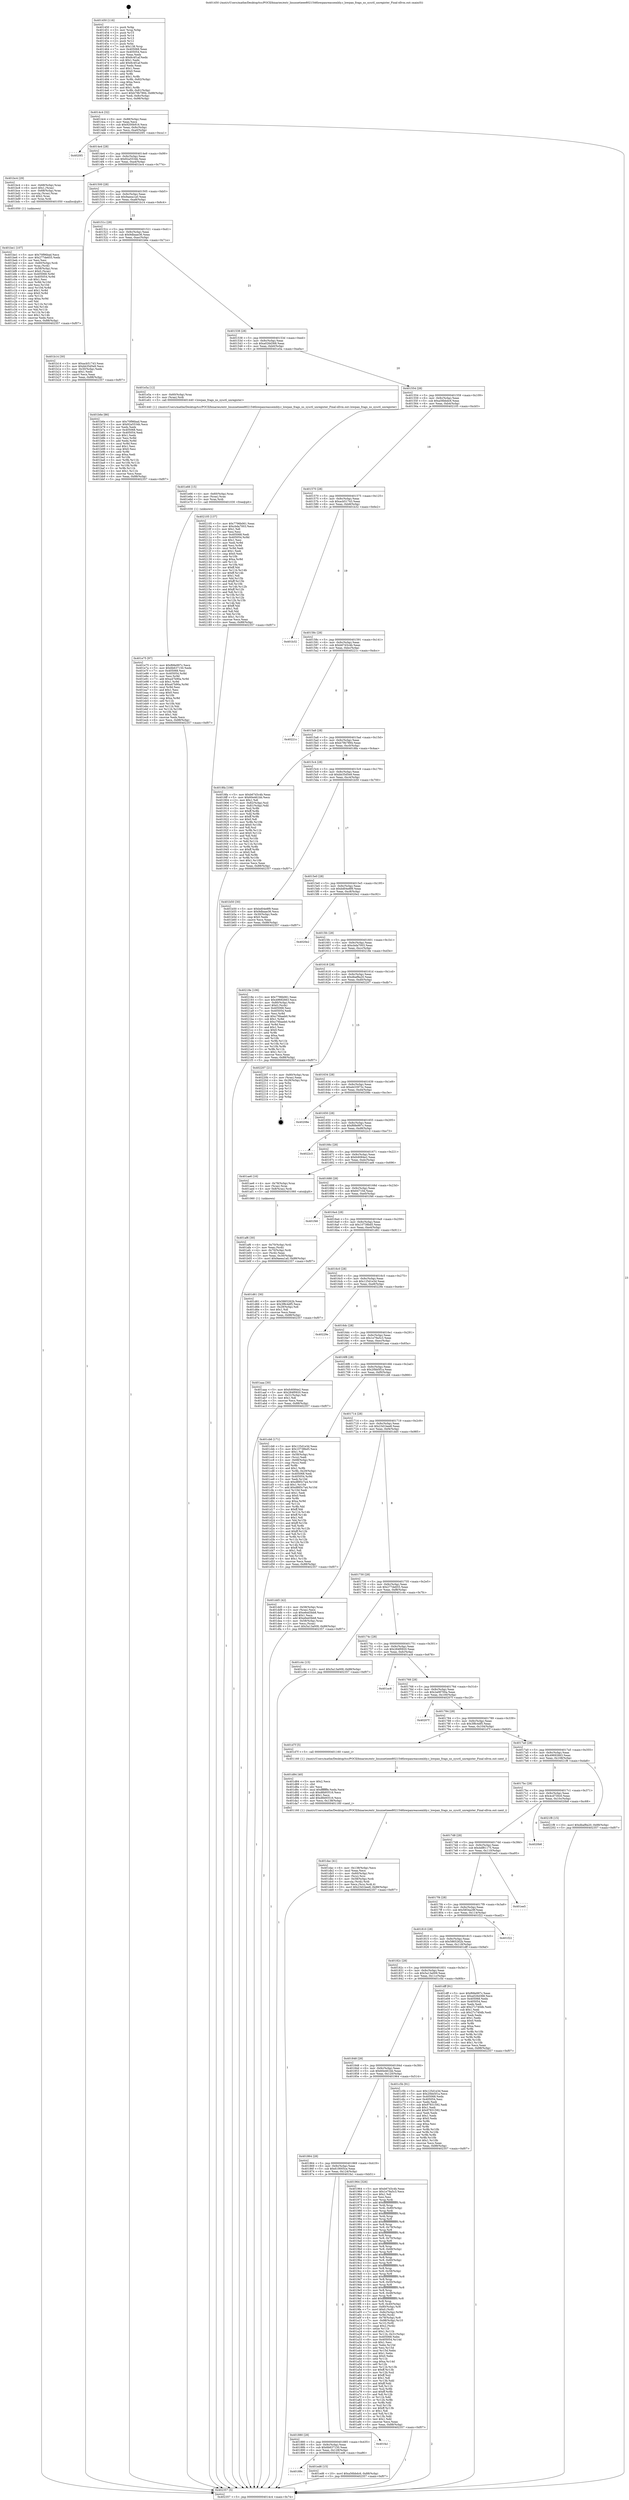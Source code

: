 digraph "0x401450" {
  label = "0x401450 (/mnt/c/Users/mathe/Desktop/tcc/POCII/binaries/extr_linuxnetieee8021546lowpanreassembly.c_lowpan_frags_ns_sysctl_unregister_Final-ollvm.out::main(0))"
  labelloc = "t"
  node[shape=record]

  Entry [label="",width=0.3,height=0.3,shape=circle,fillcolor=black,style=filled]
  "0x4014c4" [label="{
     0x4014c4 [32]\l
     | [instrs]\l
     &nbsp;&nbsp;0x4014c4 \<+6\>: mov -0x88(%rbp),%eax\l
     &nbsp;&nbsp;0x4014ca \<+2\>: mov %eax,%ecx\l
     &nbsp;&nbsp;0x4014cc \<+6\>: sub $0x9200b916,%ecx\l
     &nbsp;&nbsp;0x4014d2 \<+6\>: mov %eax,-0x9c(%rbp)\l
     &nbsp;&nbsp;0x4014d8 \<+6\>: mov %ecx,-0xa0(%rbp)\l
     &nbsp;&nbsp;0x4014de \<+6\>: je 00000000004020f1 \<main+0xca1\>\l
  }"]
  "0x4020f1" [label="{
     0x4020f1\l
  }", style=dashed]
  "0x4014e4" [label="{
     0x4014e4 [28]\l
     | [instrs]\l
     &nbsp;&nbsp;0x4014e4 \<+5\>: jmp 00000000004014e9 \<main+0x99\>\l
     &nbsp;&nbsp;0x4014e9 \<+6\>: mov -0x9c(%rbp),%eax\l
     &nbsp;&nbsp;0x4014ef \<+5\>: sub $0x92a5534b,%eax\l
     &nbsp;&nbsp;0x4014f4 \<+6\>: mov %eax,-0xa4(%rbp)\l
     &nbsp;&nbsp;0x4014fa \<+6\>: je 0000000000401bc4 \<main+0x774\>\l
  }"]
  Exit [label="",width=0.3,height=0.3,shape=circle,fillcolor=black,style=filled,peripheries=2]
  "0x401bc4" [label="{
     0x401bc4 [29]\l
     | [instrs]\l
     &nbsp;&nbsp;0x401bc4 \<+4\>: mov -0x68(%rbp),%rax\l
     &nbsp;&nbsp;0x401bc8 \<+6\>: movl $0x1,(%rax)\l
     &nbsp;&nbsp;0x401bce \<+4\>: mov -0x68(%rbp),%rax\l
     &nbsp;&nbsp;0x401bd2 \<+3\>: movslq (%rax),%rax\l
     &nbsp;&nbsp;0x401bd5 \<+4\>: shl $0x2,%rax\l
     &nbsp;&nbsp;0x401bd9 \<+3\>: mov %rax,%rdi\l
     &nbsp;&nbsp;0x401bdc \<+5\>: call 0000000000401050 \<malloc@plt\>\l
     | [calls]\l
     &nbsp;&nbsp;0x401050 \{1\} (unknown)\l
  }"]
  "0x401500" [label="{
     0x401500 [28]\l
     | [instrs]\l
     &nbsp;&nbsp;0x401500 \<+5\>: jmp 0000000000401505 \<main+0xb5\>\l
     &nbsp;&nbsp;0x401505 \<+6\>: mov -0x9c(%rbp),%eax\l
     &nbsp;&nbsp;0x40150b \<+5\>: sub $0x9aeea1a0,%eax\l
     &nbsp;&nbsp;0x401510 \<+6\>: mov %eax,-0xa8(%rbp)\l
     &nbsp;&nbsp;0x401516 \<+6\>: je 0000000000401b14 \<main+0x6c4\>\l
  }"]
  "0x40189c" [label="{
     0x40189c\l
  }", style=dashed]
  "0x401b14" [label="{
     0x401b14 [30]\l
     | [instrs]\l
     &nbsp;&nbsp;0x401b14 \<+5\>: mov $0xacb51743,%eax\l
     &nbsp;&nbsp;0x401b19 \<+5\>: mov $0xbb35d5e9,%ecx\l
     &nbsp;&nbsp;0x401b1e \<+3\>: mov -0x30(%rbp),%edx\l
     &nbsp;&nbsp;0x401b21 \<+3\>: cmp $0x1,%edx\l
     &nbsp;&nbsp;0x401b24 \<+3\>: cmovl %ecx,%eax\l
     &nbsp;&nbsp;0x401b27 \<+6\>: mov %eax,-0x88(%rbp)\l
     &nbsp;&nbsp;0x401b2d \<+5\>: jmp 0000000000402357 \<main+0xf07\>\l
  }"]
  "0x40151c" [label="{
     0x40151c [28]\l
     | [instrs]\l
     &nbsp;&nbsp;0x40151c \<+5\>: jmp 0000000000401521 \<main+0xd1\>\l
     &nbsp;&nbsp;0x401521 \<+6\>: mov -0x9c(%rbp),%eax\l
     &nbsp;&nbsp;0x401527 \<+5\>: sub $0x9dbaae36,%eax\l
     &nbsp;&nbsp;0x40152c \<+6\>: mov %eax,-0xac(%rbp)\l
     &nbsp;&nbsp;0x401532 \<+6\>: je 0000000000401b6e \<main+0x71e\>\l
  }"]
  "0x401ed6" [label="{
     0x401ed6 [15]\l
     | [instrs]\l
     &nbsp;&nbsp;0x401ed6 \<+10\>: movl $0xa56bbdc6,-0x88(%rbp)\l
     &nbsp;&nbsp;0x401ee0 \<+5\>: jmp 0000000000402357 \<main+0xf07\>\l
  }"]
  "0x401b6e" [label="{
     0x401b6e [86]\l
     | [instrs]\l
     &nbsp;&nbsp;0x401b6e \<+5\>: mov $0x70f96bad,%eax\l
     &nbsp;&nbsp;0x401b73 \<+5\>: mov $0x92a5534b,%ecx\l
     &nbsp;&nbsp;0x401b78 \<+2\>: xor %edx,%edx\l
     &nbsp;&nbsp;0x401b7a \<+7\>: mov 0x405068,%esi\l
     &nbsp;&nbsp;0x401b81 \<+7\>: mov 0x405054,%edi\l
     &nbsp;&nbsp;0x401b88 \<+3\>: sub $0x1,%edx\l
     &nbsp;&nbsp;0x401b8b \<+3\>: mov %esi,%r8d\l
     &nbsp;&nbsp;0x401b8e \<+3\>: add %edx,%r8d\l
     &nbsp;&nbsp;0x401b91 \<+4\>: imul %r8d,%esi\l
     &nbsp;&nbsp;0x401b95 \<+3\>: and $0x1,%esi\l
     &nbsp;&nbsp;0x401b98 \<+3\>: cmp $0x0,%esi\l
     &nbsp;&nbsp;0x401b9b \<+4\>: sete %r9b\l
     &nbsp;&nbsp;0x401b9f \<+3\>: cmp $0xa,%edi\l
     &nbsp;&nbsp;0x401ba2 \<+4\>: setl %r10b\l
     &nbsp;&nbsp;0x401ba6 \<+3\>: mov %r9b,%r11b\l
     &nbsp;&nbsp;0x401ba9 \<+3\>: and %r10b,%r11b\l
     &nbsp;&nbsp;0x401bac \<+3\>: xor %r10b,%r9b\l
     &nbsp;&nbsp;0x401baf \<+3\>: or %r9b,%r11b\l
     &nbsp;&nbsp;0x401bb2 \<+4\>: test $0x1,%r11b\l
     &nbsp;&nbsp;0x401bb6 \<+3\>: cmovne %ecx,%eax\l
     &nbsp;&nbsp;0x401bb9 \<+6\>: mov %eax,-0x88(%rbp)\l
     &nbsp;&nbsp;0x401bbf \<+5\>: jmp 0000000000402357 \<main+0xf07\>\l
  }"]
  "0x401538" [label="{
     0x401538 [28]\l
     | [instrs]\l
     &nbsp;&nbsp;0x401538 \<+5\>: jmp 000000000040153d \<main+0xed\>\l
     &nbsp;&nbsp;0x40153d \<+6\>: mov -0x9c(%rbp),%eax\l
     &nbsp;&nbsp;0x401543 \<+5\>: sub $0xa026d368,%eax\l
     &nbsp;&nbsp;0x401548 \<+6\>: mov %eax,-0xb0(%rbp)\l
     &nbsp;&nbsp;0x40154e \<+6\>: je 0000000000401e5a \<main+0xa0a\>\l
  }"]
  "0x401880" [label="{
     0x401880 [28]\l
     | [instrs]\l
     &nbsp;&nbsp;0x401880 \<+5\>: jmp 0000000000401885 \<main+0x435\>\l
     &nbsp;&nbsp;0x401885 \<+6\>: mov -0x9c(%rbp),%eax\l
     &nbsp;&nbsp;0x40188b \<+5\>: sub $0x6b637150,%eax\l
     &nbsp;&nbsp;0x401890 \<+6\>: mov %eax,-0x128(%rbp)\l
     &nbsp;&nbsp;0x401896 \<+6\>: je 0000000000401ed6 \<main+0xa86\>\l
  }"]
  "0x401e5a" [label="{
     0x401e5a [12]\l
     | [instrs]\l
     &nbsp;&nbsp;0x401e5a \<+4\>: mov -0x60(%rbp),%rax\l
     &nbsp;&nbsp;0x401e5e \<+3\>: mov (%rax),%rdi\l
     &nbsp;&nbsp;0x401e61 \<+5\>: call 0000000000401440 \<lowpan_frags_ns_sysctl_unregister\>\l
     | [calls]\l
     &nbsp;&nbsp;0x401440 \{1\} (/mnt/c/Users/mathe/Desktop/tcc/POCII/binaries/extr_linuxnetieee8021546lowpanreassembly.c_lowpan_frags_ns_sysctl_unregister_Final-ollvm.out::lowpan_frags_ns_sysctl_unregister)\l
  }"]
  "0x401554" [label="{
     0x401554 [28]\l
     | [instrs]\l
     &nbsp;&nbsp;0x401554 \<+5\>: jmp 0000000000401559 \<main+0x109\>\l
     &nbsp;&nbsp;0x401559 \<+6\>: mov -0x9c(%rbp),%eax\l
     &nbsp;&nbsp;0x40155f \<+5\>: sub $0xa56bbdc6,%eax\l
     &nbsp;&nbsp;0x401564 \<+6\>: mov %eax,-0xb4(%rbp)\l
     &nbsp;&nbsp;0x40156a \<+6\>: je 0000000000402105 \<main+0xcb5\>\l
  }"]
  "0x401fa1" [label="{
     0x401fa1\l
  }", style=dashed]
  "0x402105" [label="{
     0x402105 [137]\l
     | [instrs]\l
     &nbsp;&nbsp;0x402105 \<+5\>: mov $0x7796b061,%eax\l
     &nbsp;&nbsp;0x40210a \<+5\>: mov $0xcbda7003,%ecx\l
     &nbsp;&nbsp;0x40210f \<+2\>: mov $0x1,%dl\l
     &nbsp;&nbsp;0x402111 \<+2\>: xor %esi,%esi\l
     &nbsp;&nbsp;0x402113 \<+7\>: mov 0x405068,%edi\l
     &nbsp;&nbsp;0x40211a \<+8\>: mov 0x405054,%r8d\l
     &nbsp;&nbsp;0x402122 \<+3\>: sub $0x1,%esi\l
     &nbsp;&nbsp;0x402125 \<+3\>: mov %edi,%r9d\l
     &nbsp;&nbsp;0x402128 \<+3\>: add %esi,%r9d\l
     &nbsp;&nbsp;0x40212b \<+4\>: imul %r9d,%edi\l
     &nbsp;&nbsp;0x40212f \<+3\>: and $0x1,%edi\l
     &nbsp;&nbsp;0x402132 \<+3\>: cmp $0x0,%edi\l
     &nbsp;&nbsp;0x402135 \<+4\>: sete %r10b\l
     &nbsp;&nbsp;0x402139 \<+4\>: cmp $0xa,%r8d\l
     &nbsp;&nbsp;0x40213d \<+4\>: setl %r11b\l
     &nbsp;&nbsp;0x402141 \<+3\>: mov %r10b,%bl\l
     &nbsp;&nbsp;0x402144 \<+3\>: xor $0xff,%bl\l
     &nbsp;&nbsp;0x402147 \<+3\>: mov %r11b,%r14b\l
     &nbsp;&nbsp;0x40214a \<+4\>: xor $0xff,%r14b\l
     &nbsp;&nbsp;0x40214e \<+3\>: xor $0x1,%dl\l
     &nbsp;&nbsp;0x402151 \<+3\>: mov %bl,%r15b\l
     &nbsp;&nbsp;0x402154 \<+4\>: and $0xff,%r15b\l
     &nbsp;&nbsp;0x402158 \<+3\>: and %dl,%r10b\l
     &nbsp;&nbsp;0x40215b \<+3\>: mov %r14b,%r12b\l
     &nbsp;&nbsp;0x40215e \<+4\>: and $0xff,%r12b\l
     &nbsp;&nbsp;0x402162 \<+3\>: and %dl,%r11b\l
     &nbsp;&nbsp;0x402165 \<+3\>: or %r10b,%r15b\l
     &nbsp;&nbsp;0x402168 \<+3\>: or %r11b,%r12b\l
     &nbsp;&nbsp;0x40216b \<+3\>: xor %r12b,%r15b\l
     &nbsp;&nbsp;0x40216e \<+3\>: or %r14b,%bl\l
     &nbsp;&nbsp;0x402171 \<+3\>: xor $0xff,%bl\l
     &nbsp;&nbsp;0x402174 \<+3\>: or $0x1,%dl\l
     &nbsp;&nbsp;0x402177 \<+2\>: and %dl,%bl\l
     &nbsp;&nbsp;0x402179 \<+3\>: or %bl,%r15b\l
     &nbsp;&nbsp;0x40217c \<+4\>: test $0x1,%r15b\l
     &nbsp;&nbsp;0x402180 \<+3\>: cmovne %ecx,%eax\l
     &nbsp;&nbsp;0x402183 \<+6\>: mov %eax,-0x88(%rbp)\l
     &nbsp;&nbsp;0x402189 \<+5\>: jmp 0000000000402357 \<main+0xf07\>\l
  }"]
  "0x401570" [label="{
     0x401570 [28]\l
     | [instrs]\l
     &nbsp;&nbsp;0x401570 \<+5\>: jmp 0000000000401575 \<main+0x125\>\l
     &nbsp;&nbsp;0x401575 \<+6\>: mov -0x9c(%rbp),%eax\l
     &nbsp;&nbsp;0x40157b \<+5\>: sub $0xacb51743,%eax\l
     &nbsp;&nbsp;0x401580 \<+6\>: mov %eax,-0xb8(%rbp)\l
     &nbsp;&nbsp;0x401586 \<+6\>: je 0000000000401b32 \<main+0x6e2\>\l
  }"]
  "0x401e75" [label="{
     0x401e75 [97]\l
     | [instrs]\l
     &nbsp;&nbsp;0x401e75 \<+5\>: mov $0xf68e997c,%ecx\l
     &nbsp;&nbsp;0x401e7a \<+5\>: mov $0x6b637150,%edx\l
     &nbsp;&nbsp;0x401e7f \<+7\>: mov 0x405068,%esi\l
     &nbsp;&nbsp;0x401e86 \<+8\>: mov 0x405054,%r8d\l
     &nbsp;&nbsp;0x401e8e \<+3\>: mov %esi,%r9d\l
     &nbsp;&nbsp;0x401e91 \<+7\>: add $0xa47b90a,%r9d\l
     &nbsp;&nbsp;0x401e98 \<+4\>: sub $0x1,%r9d\l
     &nbsp;&nbsp;0x401e9c \<+7\>: sub $0xa47b90a,%r9d\l
     &nbsp;&nbsp;0x401ea3 \<+4\>: imul %r9d,%esi\l
     &nbsp;&nbsp;0x401ea7 \<+3\>: and $0x1,%esi\l
     &nbsp;&nbsp;0x401eaa \<+3\>: cmp $0x0,%esi\l
     &nbsp;&nbsp;0x401ead \<+4\>: sete %r10b\l
     &nbsp;&nbsp;0x401eb1 \<+4\>: cmp $0xa,%r8d\l
     &nbsp;&nbsp;0x401eb5 \<+4\>: setl %r11b\l
     &nbsp;&nbsp;0x401eb9 \<+3\>: mov %r10b,%bl\l
     &nbsp;&nbsp;0x401ebc \<+3\>: and %r11b,%bl\l
     &nbsp;&nbsp;0x401ebf \<+3\>: xor %r11b,%r10b\l
     &nbsp;&nbsp;0x401ec2 \<+3\>: or %r10b,%bl\l
     &nbsp;&nbsp;0x401ec5 \<+3\>: test $0x1,%bl\l
     &nbsp;&nbsp;0x401ec8 \<+3\>: cmovne %edx,%ecx\l
     &nbsp;&nbsp;0x401ecb \<+6\>: mov %ecx,-0x88(%rbp)\l
     &nbsp;&nbsp;0x401ed1 \<+5\>: jmp 0000000000402357 \<main+0xf07\>\l
  }"]
  "0x401b32" [label="{
     0x401b32\l
  }", style=dashed]
  "0x40158c" [label="{
     0x40158c [28]\l
     | [instrs]\l
     &nbsp;&nbsp;0x40158c \<+5\>: jmp 0000000000401591 \<main+0x141\>\l
     &nbsp;&nbsp;0x401591 \<+6\>: mov -0x9c(%rbp),%eax\l
     &nbsp;&nbsp;0x401597 \<+5\>: sub $0xb67d3c4b,%eax\l
     &nbsp;&nbsp;0x40159c \<+6\>: mov %eax,-0xbc(%rbp)\l
     &nbsp;&nbsp;0x4015a2 \<+6\>: je 000000000040221c \<main+0xdcc\>\l
  }"]
  "0x401e66" [label="{
     0x401e66 [15]\l
     | [instrs]\l
     &nbsp;&nbsp;0x401e66 \<+4\>: mov -0x60(%rbp),%rax\l
     &nbsp;&nbsp;0x401e6a \<+3\>: mov (%rax),%rax\l
     &nbsp;&nbsp;0x401e6d \<+3\>: mov %rax,%rdi\l
     &nbsp;&nbsp;0x401e70 \<+5\>: call 0000000000401030 \<free@plt\>\l
     | [calls]\l
     &nbsp;&nbsp;0x401030 \{1\} (unknown)\l
  }"]
  "0x40221c" [label="{
     0x40221c\l
  }", style=dashed]
  "0x4015a8" [label="{
     0x4015a8 [28]\l
     | [instrs]\l
     &nbsp;&nbsp;0x4015a8 \<+5\>: jmp 00000000004015ad \<main+0x15d\>\l
     &nbsp;&nbsp;0x4015ad \<+6\>: mov -0x9c(%rbp),%eax\l
     &nbsp;&nbsp;0x4015b3 \<+5\>: sub $0xb79b7894,%eax\l
     &nbsp;&nbsp;0x4015b8 \<+6\>: mov %eax,-0xc0(%rbp)\l
     &nbsp;&nbsp;0x4015be \<+6\>: je 00000000004018fa \<main+0x4aa\>\l
  }"]
  "0x401dac" [label="{
     0x401dac [41]\l
     | [instrs]\l
     &nbsp;&nbsp;0x401dac \<+6\>: mov -0x138(%rbp),%ecx\l
     &nbsp;&nbsp;0x401db2 \<+3\>: imul %eax,%ecx\l
     &nbsp;&nbsp;0x401db5 \<+4\>: mov -0x60(%rbp),%rsi\l
     &nbsp;&nbsp;0x401db9 \<+3\>: mov (%rsi),%rsi\l
     &nbsp;&nbsp;0x401dbc \<+4\>: mov -0x58(%rbp),%rdi\l
     &nbsp;&nbsp;0x401dc0 \<+3\>: movslq (%rdi),%rdi\l
     &nbsp;&nbsp;0x401dc3 \<+3\>: mov %ecx,(%rsi,%rdi,4)\l
     &nbsp;&nbsp;0x401dc6 \<+10\>: movl $0x23d1bee8,-0x88(%rbp)\l
     &nbsp;&nbsp;0x401dd0 \<+5\>: jmp 0000000000402357 \<main+0xf07\>\l
  }"]
  "0x4018fa" [label="{
     0x4018fa [106]\l
     | [instrs]\l
     &nbsp;&nbsp;0x4018fa \<+5\>: mov $0xb67d3c4b,%eax\l
     &nbsp;&nbsp;0x4018ff \<+5\>: mov $0x60e461bb,%ecx\l
     &nbsp;&nbsp;0x401904 \<+2\>: mov $0x1,%dl\l
     &nbsp;&nbsp;0x401906 \<+7\>: mov -0x82(%rbp),%sil\l
     &nbsp;&nbsp;0x40190d \<+7\>: mov -0x81(%rbp),%dil\l
     &nbsp;&nbsp;0x401914 \<+3\>: mov %sil,%r8b\l
     &nbsp;&nbsp;0x401917 \<+4\>: xor $0xff,%r8b\l
     &nbsp;&nbsp;0x40191b \<+3\>: mov %dil,%r9b\l
     &nbsp;&nbsp;0x40191e \<+4\>: xor $0xff,%r9b\l
     &nbsp;&nbsp;0x401922 \<+3\>: xor $0x0,%dl\l
     &nbsp;&nbsp;0x401925 \<+3\>: mov %r8b,%r10b\l
     &nbsp;&nbsp;0x401928 \<+4\>: and $0x0,%r10b\l
     &nbsp;&nbsp;0x40192c \<+3\>: and %dl,%sil\l
     &nbsp;&nbsp;0x40192f \<+3\>: mov %r9b,%r11b\l
     &nbsp;&nbsp;0x401932 \<+4\>: and $0x0,%r11b\l
     &nbsp;&nbsp;0x401936 \<+3\>: and %dl,%dil\l
     &nbsp;&nbsp;0x401939 \<+3\>: or %sil,%r10b\l
     &nbsp;&nbsp;0x40193c \<+3\>: or %dil,%r11b\l
     &nbsp;&nbsp;0x40193f \<+3\>: xor %r11b,%r10b\l
     &nbsp;&nbsp;0x401942 \<+3\>: or %r9b,%r8b\l
     &nbsp;&nbsp;0x401945 \<+4\>: xor $0xff,%r8b\l
     &nbsp;&nbsp;0x401949 \<+3\>: or $0x0,%dl\l
     &nbsp;&nbsp;0x40194c \<+3\>: and %dl,%r8b\l
     &nbsp;&nbsp;0x40194f \<+3\>: or %r8b,%r10b\l
     &nbsp;&nbsp;0x401952 \<+4\>: test $0x1,%r10b\l
     &nbsp;&nbsp;0x401956 \<+3\>: cmovne %ecx,%eax\l
     &nbsp;&nbsp;0x401959 \<+6\>: mov %eax,-0x88(%rbp)\l
     &nbsp;&nbsp;0x40195f \<+5\>: jmp 0000000000402357 \<main+0xf07\>\l
  }"]
  "0x4015c4" [label="{
     0x4015c4 [28]\l
     | [instrs]\l
     &nbsp;&nbsp;0x4015c4 \<+5\>: jmp 00000000004015c9 \<main+0x179\>\l
     &nbsp;&nbsp;0x4015c9 \<+6\>: mov -0x9c(%rbp),%eax\l
     &nbsp;&nbsp;0x4015cf \<+5\>: sub $0xbb35d5e9,%eax\l
     &nbsp;&nbsp;0x4015d4 \<+6\>: mov %eax,-0xc4(%rbp)\l
     &nbsp;&nbsp;0x4015da \<+6\>: je 0000000000401b50 \<main+0x700\>\l
  }"]
  "0x402357" [label="{
     0x402357 [5]\l
     | [instrs]\l
     &nbsp;&nbsp;0x402357 \<+5\>: jmp 00000000004014c4 \<main+0x74\>\l
  }"]
  "0x401450" [label="{
     0x401450 [116]\l
     | [instrs]\l
     &nbsp;&nbsp;0x401450 \<+1\>: push %rbp\l
     &nbsp;&nbsp;0x401451 \<+3\>: mov %rsp,%rbp\l
     &nbsp;&nbsp;0x401454 \<+2\>: push %r15\l
     &nbsp;&nbsp;0x401456 \<+2\>: push %r14\l
     &nbsp;&nbsp;0x401458 \<+2\>: push %r13\l
     &nbsp;&nbsp;0x40145a \<+2\>: push %r12\l
     &nbsp;&nbsp;0x40145c \<+1\>: push %rbx\l
     &nbsp;&nbsp;0x40145d \<+7\>: sub $0x138,%rsp\l
     &nbsp;&nbsp;0x401464 \<+7\>: mov 0x405068,%eax\l
     &nbsp;&nbsp;0x40146b \<+7\>: mov 0x405054,%ecx\l
     &nbsp;&nbsp;0x401472 \<+2\>: mov %eax,%edx\l
     &nbsp;&nbsp;0x401474 \<+6\>: sub $0x8c4f1af,%edx\l
     &nbsp;&nbsp;0x40147a \<+3\>: sub $0x1,%edx\l
     &nbsp;&nbsp;0x40147d \<+6\>: add $0x8c4f1af,%edx\l
     &nbsp;&nbsp;0x401483 \<+3\>: imul %edx,%eax\l
     &nbsp;&nbsp;0x401486 \<+3\>: and $0x1,%eax\l
     &nbsp;&nbsp;0x401489 \<+3\>: cmp $0x0,%eax\l
     &nbsp;&nbsp;0x40148c \<+4\>: sete %r8b\l
     &nbsp;&nbsp;0x401490 \<+4\>: and $0x1,%r8b\l
     &nbsp;&nbsp;0x401494 \<+7\>: mov %r8b,-0x82(%rbp)\l
     &nbsp;&nbsp;0x40149b \<+3\>: cmp $0xa,%ecx\l
     &nbsp;&nbsp;0x40149e \<+4\>: setl %r8b\l
     &nbsp;&nbsp;0x4014a2 \<+4\>: and $0x1,%r8b\l
     &nbsp;&nbsp;0x4014a6 \<+7\>: mov %r8b,-0x81(%rbp)\l
     &nbsp;&nbsp;0x4014ad \<+10\>: movl $0xb79b7894,-0x88(%rbp)\l
     &nbsp;&nbsp;0x4014b7 \<+6\>: mov %edi,-0x8c(%rbp)\l
     &nbsp;&nbsp;0x4014bd \<+7\>: mov %rsi,-0x98(%rbp)\l
  }"]
  "0x401d84" [label="{
     0x401d84 [40]\l
     | [instrs]\l
     &nbsp;&nbsp;0x401d84 \<+5\>: mov $0x2,%ecx\l
     &nbsp;&nbsp;0x401d89 \<+1\>: cltd\l
     &nbsp;&nbsp;0x401d8a \<+2\>: idiv %ecx\l
     &nbsp;&nbsp;0x401d8c \<+6\>: imul $0xfffffffe,%edx,%ecx\l
     &nbsp;&nbsp;0x401d92 \<+6\>: sub $0xd6b93516,%ecx\l
     &nbsp;&nbsp;0x401d98 \<+3\>: add $0x1,%ecx\l
     &nbsp;&nbsp;0x401d9b \<+6\>: add $0xd6b93516,%ecx\l
     &nbsp;&nbsp;0x401da1 \<+6\>: mov %ecx,-0x138(%rbp)\l
     &nbsp;&nbsp;0x401da7 \<+5\>: call 0000000000401160 \<next_i\>\l
     | [calls]\l
     &nbsp;&nbsp;0x401160 \{1\} (/mnt/c/Users/mathe/Desktop/tcc/POCII/binaries/extr_linuxnetieee8021546lowpanreassembly.c_lowpan_frags_ns_sysctl_unregister_Final-ollvm.out::next_i)\l
  }"]
  "0x401b50" [label="{
     0x401b50 [30]\l
     | [instrs]\l
     &nbsp;&nbsp;0x401b50 \<+5\>: mov $0xbd04e8f9,%eax\l
     &nbsp;&nbsp;0x401b55 \<+5\>: mov $0x9dbaae36,%ecx\l
     &nbsp;&nbsp;0x401b5a \<+3\>: mov -0x30(%rbp),%edx\l
     &nbsp;&nbsp;0x401b5d \<+3\>: cmp $0x0,%edx\l
     &nbsp;&nbsp;0x401b60 \<+3\>: cmove %ecx,%eax\l
     &nbsp;&nbsp;0x401b63 \<+6\>: mov %eax,-0x88(%rbp)\l
     &nbsp;&nbsp;0x401b69 \<+5\>: jmp 0000000000402357 \<main+0xf07\>\l
  }"]
  "0x4015e0" [label="{
     0x4015e0 [28]\l
     | [instrs]\l
     &nbsp;&nbsp;0x4015e0 \<+5\>: jmp 00000000004015e5 \<main+0x195\>\l
     &nbsp;&nbsp;0x4015e5 \<+6\>: mov -0x9c(%rbp),%eax\l
     &nbsp;&nbsp;0x4015eb \<+5\>: sub $0xbd04e8f9,%eax\l
     &nbsp;&nbsp;0x4015f0 \<+6\>: mov %eax,-0xc8(%rbp)\l
     &nbsp;&nbsp;0x4015f6 \<+6\>: je 00000000004020e2 \<main+0xc92\>\l
  }"]
  "0x401be1" [label="{
     0x401be1 [107]\l
     | [instrs]\l
     &nbsp;&nbsp;0x401be1 \<+5\>: mov $0x70f96bad,%ecx\l
     &nbsp;&nbsp;0x401be6 \<+5\>: mov $0x277de655,%edx\l
     &nbsp;&nbsp;0x401beb \<+2\>: xor %esi,%esi\l
     &nbsp;&nbsp;0x401bed \<+4\>: mov -0x60(%rbp),%rdi\l
     &nbsp;&nbsp;0x401bf1 \<+3\>: mov %rax,(%rdi)\l
     &nbsp;&nbsp;0x401bf4 \<+4\>: mov -0x58(%rbp),%rax\l
     &nbsp;&nbsp;0x401bf8 \<+6\>: movl $0x0,(%rax)\l
     &nbsp;&nbsp;0x401bfe \<+8\>: mov 0x405068,%r8d\l
     &nbsp;&nbsp;0x401c06 \<+8\>: mov 0x405054,%r9d\l
     &nbsp;&nbsp;0x401c0e \<+3\>: sub $0x1,%esi\l
     &nbsp;&nbsp;0x401c11 \<+3\>: mov %r8d,%r10d\l
     &nbsp;&nbsp;0x401c14 \<+3\>: add %esi,%r10d\l
     &nbsp;&nbsp;0x401c17 \<+4\>: imul %r10d,%r8d\l
     &nbsp;&nbsp;0x401c1b \<+4\>: and $0x1,%r8d\l
     &nbsp;&nbsp;0x401c1f \<+4\>: cmp $0x0,%r8d\l
     &nbsp;&nbsp;0x401c23 \<+4\>: sete %r11b\l
     &nbsp;&nbsp;0x401c27 \<+4\>: cmp $0xa,%r9d\l
     &nbsp;&nbsp;0x401c2b \<+3\>: setl %bl\l
     &nbsp;&nbsp;0x401c2e \<+3\>: mov %r11b,%r14b\l
     &nbsp;&nbsp;0x401c31 \<+3\>: and %bl,%r14b\l
     &nbsp;&nbsp;0x401c34 \<+3\>: xor %bl,%r11b\l
     &nbsp;&nbsp;0x401c37 \<+3\>: or %r11b,%r14b\l
     &nbsp;&nbsp;0x401c3a \<+4\>: test $0x1,%r14b\l
     &nbsp;&nbsp;0x401c3e \<+3\>: cmovne %edx,%ecx\l
     &nbsp;&nbsp;0x401c41 \<+6\>: mov %ecx,-0x88(%rbp)\l
     &nbsp;&nbsp;0x401c47 \<+5\>: jmp 0000000000402357 \<main+0xf07\>\l
  }"]
  "0x4020e2" [label="{
     0x4020e2\l
  }", style=dashed]
  "0x4015fc" [label="{
     0x4015fc [28]\l
     | [instrs]\l
     &nbsp;&nbsp;0x4015fc \<+5\>: jmp 0000000000401601 \<main+0x1b1\>\l
     &nbsp;&nbsp;0x401601 \<+6\>: mov -0x9c(%rbp),%eax\l
     &nbsp;&nbsp;0x401607 \<+5\>: sub $0xcbda7003,%eax\l
     &nbsp;&nbsp;0x40160c \<+6\>: mov %eax,-0xcc(%rbp)\l
     &nbsp;&nbsp;0x401612 \<+6\>: je 000000000040218e \<main+0xd3e\>\l
  }"]
  "0x401af6" [label="{
     0x401af6 [30]\l
     | [instrs]\l
     &nbsp;&nbsp;0x401af6 \<+4\>: mov -0x70(%rbp),%rdi\l
     &nbsp;&nbsp;0x401afa \<+2\>: mov %eax,(%rdi)\l
     &nbsp;&nbsp;0x401afc \<+4\>: mov -0x70(%rbp),%rdi\l
     &nbsp;&nbsp;0x401b00 \<+2\>: mov (%rdi),%eax\l
     &nbsp;&nbsp;0x401b02 \<+3\>: mov %eax,-0x30(%rbp)\l
     &nbsp;&nbsp;0x401b05 \<+10\>: movl $0x9aeea1a0,-0x88(%rbp)\l
     &nbsp;&nbsp;0x401b0f \<+5\>: jmp 0000000000402357 \<main+0xf07\>\l
  }"]
  "0x40218e" [label="{
     0x40218e [106]\l
     | [instrs]\l
     &nbsp;&nbsp;0x40218e \<+5\>: mov $0x7796b061,%eax\l
     &nbsp;&nbsp;0x402193 \<+5\>: mov $0x49692663,%ecx\l
     &nbsp;&nbsp;0x402198 \<+4\>: mov -0x80(%rbp),%rdx\l
     &nbsp;&nbsp;0x40219c \<+6\>: movl $0x0,(%rdx)\l
     &nbsp;&nbsp;0x4021a2 \<+7\>: mov 0x405068,%esi\l
     &nbsp;&nbsp;0x4021a9 \<+7\>: mov 0x405054,%edi\l
     &nbsp;&nbsp;0x4021b0 \<+3\>: mov %esi,%r8d\l
     &nbsp;&nbsp;0x4021b3 \<+7\>: add $0xc76baeb0,%r8d\l
     &nbsp;&nbsp;0x4021ba \<+4\>: sub $0x1,%r8d\l
     &nbsp;&nbsp;0x4021be \<+7\>: sub $0xc76baeb0,%r8d\l
     &nbsp;&nbsp;0x4021c5 \<+4\>: imul %r8d,%esi\l
     &nbsp;&nbsp;0x4021c9 \<+3\>: and $0x1,%esi\l
     &nbsp;&nbsp;0x4021cc \<+3\>: cmp $0x0,%esi\l
     &nbsp;&nbsp;0x4021cf \<+4\>: sete %r9b\l
     &nbsp;&nbsp;0x4021d3 \<+3\>: cmp $0xa,%edi\l
     &nbsp;&nbsp;0x4021d6 \<+4\>: setl %r10b\l
     &nbsp;&nbsp;0x4021da \<+3\>: mov %r9b,%r11b\l
     &nbsp;&nbsp;0x4021dd \<+3\>: and %r10b,%r11b\l
     &nbsp;&nbsp;0x4021e0 \<+3\>: xor %r10b,%r9b\l
     &nbsp;&nbsp;0x4021e3 \<+3\>: or %r9b,%r11b\l
     &nbsp;&nbsp;0x4021e6 \<+4\>: test $0x1,%r11b\l
     &nbsp;&nbsp;0x4021ea \<+3\>: cmovne %ecx,%eax\l
     &nbsp;&nbsp;0x4021ed \<+6\>: mov %eax,-0x88(%rbp)\l
     &nbsp;&nbsp;0x4021f3 \<+5\>: jmp 0000000000402357 \<main+0xf07\>\l
  }"]
  "0x401618" [label="{
     0x401618 [28]\l
     | [instrs]\l
     &nbsp;&nbsp;0x401618 \<+5\>: jmp 000000000040161d \<main+0x1cd\>\l
     &nbsp;&nbsp;0x40161d \<+6\>: mov -0x9c(%rbp),%eax\l
     &nbsp;&nbsp;0x401623 \<+5\>: sub $0xdbaf8a20,%eax\l
     &nbsp;&nbsp;0x401628 \<+6\>: mov %eax,-0xd0(%rbp)\l
     &nbsp;&nbsp;0x40162e \<+6\>: je 0000000000402207 \<main+0xdb7\>\l
  }"]
  "0x401864" [label="{
     0x401864 [28]\l
     | [instrs]\l
     &nbsp;&nbsp;0x401864 \<+5\>: jmp 0000000000401869 \<main+0x419\>\l
     &nbsp;&nbsp;0x401869 \<+6\>: mov -0x9c(%rbp),%eax\l
     &nbsp;&nbsp;0x40186f \<+5\>: sub $0x619005ce,%eax\l
     &nbsp;&nbsp;0x401874 \<+6\>: mov %eax,-0x124(%rbp)\l
     &nbsp;&nbsp;0x40187a \<+6\>: je 0000000000401fa1 \<main+0xb51\>\l
  }"]
  "0x402207" [label="{
     0x402207 [21]\l
     | [instrs]\l
     &nbsp;&nbsp;0x402207 \<+4\>: mov -0x80(%rbp),%rax\l
     &nbsp;&nbsp;0x40220b \<+2\>: mov (%rax),%eax\l
     &nbsp;&nbsp;0x40220d \<+4\>: lea -0x28(%rbp),%rsp\l
     &nbsp;&nbsp;0x402211 \<+1\>: pop %rbx\l
     &nbsp;&nbsp;0x402212 \<+2\>: pop %r12\l
     &nbsp;&nbsp;0x402214 \<+2\>: pop %r13\l
     &nbsp;&nbsp;0x402216 \<+2\>: pop %r14\l
     &nbsp;&nbsp;0x402218 \<+2\>: pop %r15\l
     &nbsp;&nbsp;0x40221a \<+1\>: pop %rbp\l
     &nbsp;&nbsp;0x40221b \<+1\>: ret\l
  }"]
  "0x401634" [label="{
     0x401634 [28]\l
     | [instrs]\l
     &nbsp;&nbsp;0x401634 \<+5\>: jmp 0000000000401639 \<main+0x1e9\>\l
     &nbsp;&nbsp;0x401639 \<+6\>: mov -0x9c(%rbp),%eax\l
     &nbsp;&nbsp;0x40163f \<+5\>: sub $0xeb33973c,%eax\l
     &nbsp;&nbsp;0x401644 \<+6\>: mov %eax,-0xd4(%rbp)\l
     &nbsp;&nbsp;0x40164a \<+6\>: je 000000000040208e \<main+0xc3e\>\l
  }"]
  "0x401964" [label="{
     0x401964 [326]\l
     | [instrs]\l
     &nbsp;&nbsp;0x401964 \<+5\>: mov $0xb67d3c4b,%eax\l
     &nbsp;&nbsp;0x401969 \<+5\>: mov $0x1e79a5c3,%ecx\l
     &nbsp;&nbsp;0x40196e \<+2\>: mov $0x1,%dl\l
     &nbsp;&nbsp;0x401970 \<+2\>: xor %esi,%esi\l
     &nbsp;&nbsp;0x401972 \<+3\>: mov %rsp,%rdi\l
     &nbsp;&nbsp;0x401975 \<+4\>: add $0xfffffffffffffff0,%rdi\l
     &nbsp;&nbsp;0x401979 \<+3\>: mov %rdi,%rsp\l
     &nbsp;&nbsp;0x40197c \<+4\>: mov %rdi,-0x80(%rbp)\l
     &nbsp;&nbsp;0x401980 \<+3\>: mov %rsp,%rdi\l
     &nbsp;&nbsp;0x401983 \<+4\>: add $0xfffffffffffffff0,%rdi\l
     &nbsp;&nbsp;0x401987 \<+3\>: mov %rdi,%rsp\l
     &nbsp;&nbsp;0x40198a \<+3\>: mov %rsp,%r8\l
     &nbsp;&nbsp;0x40198d \<+4\>: add $0xfffffffffffffff0,%r8\l
     &nbsp;&nbsp;0x401991 \<+3\>: mov %r8,%rsp\l
     &nbsp;&nbsp;0x401994 \<+4\>: mov %r8,-0x78(%rbp)\l
     &nbsp;&nbsp;0x401998 \<+3\>: mov %rsp,%r8\l
     &nbsp;&nbsp;0x40199b \<+4\>: add $0xfffffffffffffff0,%r8\l
     &nbsp;&nbsp;0x40199f \<+3\>: mov %r8,%rsp\l
     &nbsp;&nbsp;0x4019a2 \<+4\>: mov %r8,-0x70(%rbp)\l
     &nbsp;&nbsp;0x4019a6 \<+3\>: mov %rsp,%r8\l
     &nbsp;&nbsp;0x4019a9 \<+4\>: add $0xfffffffffffffff0,%r8\l
     &nbsp;&nbsp;0x4019ad \<+3\>: mov %r8,%rsp\l
     &nbsp;&nbsp;0x4019b0 \<+4\>: mov %r8,-0x68(%rbp)\l
     &nbsp;&nbsp;0x4019b4 \<+3\>: mov %rsp,%r8\l
     &nbsp;&nbsp;0x4019b7 \<+4\>: add $0xfffffffffffffff0,%r8\l
     &nbsp;&nbsp;0x4019bb \<+3\>: mov %r8,%rsp\l
     &nbsp;&nbsp;0x4019be \<+4\>: mov %r8,-0x60(%rbp)\l
     &nbsp;&nbsp;0x4019c2 \<+3\>: mov %rsp,%r8\l
     &nbsp;&nbsp;0x4019c5 \<+4\>: add $0xfffffffffffffff0,%r8\l
     &nbsp;&nbsp;0x4019c9 \<+3\>: mov %r8,%rsp\l
     &nbsp;&nbsp;0x4019cc \<+4\>: mov %r8,-0x58(%rbp)\l
     &nbsp;&nbsp;0x4019d0 \<+3\>: mov %rsp,%r8\l
     &nbsp;&nbsp;0x4019d3 \<+4\>: add $0xfffffffffffffff0,%r8\l
     &nbsp;&nbsp;0x4019d7 \<+3\>: mov %r8,%rsp\l
     &nbsp;&nbsp;0x4019da \<+4\>: mov %r8,-0x50(%rbp)\l
     &nbsp;&nbsp;0x4019de \<+3\>: mov %rsp,%r8\l
     &nbsp;&nbsp;0x4019e1 \<+4\>: add $0xfffffffffffffff0,%r8\l
     &nbsp;&nbsp;0x4019e5 \<+3\>: mov %r8,%rsp\l
     &nbsp;&nbsp;0x4019e8 \<+4\>: mov %r8,-0x48(%rbp)\l
     &nbsp;&nbsp;0x4019ec \<+3\>: mov %rsp,%r8\l
     &nbsp;&nbsp;0x4019ef \<+4\>: add $0xfffffffffffffff0,%r8\l
     &nbsp;&nbsp;0x4019f3 \<+3\>: mov %r8,%rsp\l
     &nbsp;&nbsp;0x4019f6 \<+4\>: mov %r8,-0x40(%rbp)\l
     &nbsp;&nbsp;0x4019fa \<+4\>: mov -0x80(%rbp),%r8\l
     &nbsp;&nbsp;0x4019fe \<+7\>: movl $0x0,(%r8)\l
     &nbsp;&nbsp;0x401a05 \<+7\>: mov -0x8c(%rbp),%r9d\l
     &nbsp;&nbsp;0x401a0c \<+3\>: mov %r9d,(%rdi)\l
     &nbsp;&nbsp;0x401a0f \<+4\>: mov -0x78(%rbp),%r8\l
     &nbsp;&nbsp;0x401a13 \<+7\>: mov -0x98(%rbp),%r10\l
     &nbsp;&nbsp;0x401a1a \<+3\>: mov %r10,(%r8)\l
     &nbsp;&nbsp;0x401a1d \<+3\>: cmpl $0x2,(%rdi)\l
     &nbsp;&nbsp;0x401a20 \<+4\>: setne %r11b\l
     &nbsp;&nbsp;0x401a24 \<+4\>: and $0x1,%r11b\l
     &nbsp;&nbsp;0x401a28 \<+4\>: mov %r11b,-0x31(%rbp)\l
     &nbsp;&nbsp;0x401a2c \<+7\>: mov 0x405068,%ebx\l
     &nbsp;&nbsp;0x401a33 \<+8\>: mov 0x405054,%r14d\l
     &nbsp;&nbsp;0x401a3b \<+3\>: sub $0x1,%esi\l
     &nbsp;&nbsp;0x401a3e \<+3\>: mov %ebx,%r15d\l
     &nbsp;&nbsp;0x401a41 \<+3\>: add %esi,%r15d\l
     &nbsp;&nbsp;0x401a44 \<+4\>: imul %r15d,%ebx\l
     &nbsp;&nbsp;0x401a48 \<+3\>: and $0x1,%ebx\l
     &nbsp;&nbsp;0x401a4b \<+3\>: cmp $0x0,%ebx\l
     &nbsp;&nbsp;0x401a4e \<+4\>: sete %r11b\l
     &nbsp;&nbsp;0x401a52 \<+4\>: cmp $0xa,%r14d\l
     &nbsp;&nbsp;0x401a56 \<+4\>: setl %r12b\l
     &nbsp;&nbsp;0x401a5a \<+3\>: mov %r11b,%r13b\l
     &nbsp;&nbsp;0x401a5d \<+4\>: xor $0xff,%r13b\l
     &nbsp;&nbsp;0x401a61 \<+3\>: mov %r12b,%sil\l
     &nbsp;&nbsp;0x401a64 \<+4\>: xor $0xff,%sil\l
     &nbsp;&nbsp;0x401a68 \<+3\>: xor $0x1,%dl\l
     &nbsp;&nbsp;0x401a6b \<+3\>: mov %r13b,%dil\l
     &nbsp;&nbsp;0x401a6e \<+4\>: and $0xff,%dil\l
     &nbsp;&nbsp;0x401a72 \<+3\>: and %dl,%r11b\l
     &nbsp;&nbsp;0x401a75 \<+3\>: mov %sil,%r8b\l
     &nbsp;&nbsp;0x401a78 \<+4\>: and $0xff,%r8b\l
     &nbsp;&nbsp;0x401a7c \<+3\>: and %dl,%r12b\l
     &nbsp;&nbsp;0x401a7f \<+3\>: or %r11b,%dil\l
     &nbsp;&nbsp;0x401a82 \<+3\>: or %r12b,%r8b\l
     &nbsp;&nbsp;0x401a85 \<+3\>: xor %r8b,%dil\l
     &nbsp;&nbsp;0x401a88 \<+3\>: or %sil,%r13b\l
     &nbsp;&nbsp;0x401a8b \<+4\>: xor $0xff,%r13b\l
     &nbsp;&nbsp;0x401a8f \<+3\>: or $0x1,%dl\l
     &nbsp;&nbsp;0x401a92 \<+3\>: and %dl,%r13b\l
     &nbsp;&nbsp;0x401a95 \<+3\>: or %r13b,%dil\l
     &nbsp;&nbsp;0x401a98 \<+4\>: test $0x1,%dil\l
     &nbsp;&nbsp;0x401a9c \<+3\>: cmovne %ecx,%eax\l
     &nbsp;&nbsp;0x401a9f \<+6\>: mov %eax,-0x88(%rbp)\l
     &nbsp;&nbsp;0x401aa5 \<+5\>: jmp 0000000000402357 \<main+0xf07\>\l
  }"]
  "0x40208e" [label="{
     0x40208e\l
  }", style=dashed]
  "0x401650" [label="{
     0x401650 [28]\l
     | [instrs]\l
     &nbsp;&nbsp;0x401650 \<+5\>: jmp 0000000000401655 \<main+0x205\>\l
     &nbsp;&nbsp;0x401655 \<+6\>: mov -0x9c(%rbp),%eax\l
     &nbsp;&nbsp;0x40165b \<+5\>: sub $0xf68e997c,%eax\l
     &nbsp;&nbsp;0x401660 \<+6\>: mov %eax,-0xd8(%rbp)\l
     &nbsp;&nbsp;0x401666 \<+6\>: je 00000000004022c3 \<main+0xe73\>\l
  }"]
  "0x401848" [label="{
     0x401848 [28]\l
     | [instrs]\l
     &nbsp;&nbsp;0x401848 \<+5\>: jmp 000000000040184d \<main+0x3fd\>\l
     &nbsp;&nbsp;0x40184d \<+6\>: mov -0x9c(%rbp),%eax\l
     &nbsp;&nbsp;0x401853 \<+5\>: sub $0x60e461bb,%eax\l
     &nbsp;&nbsp;0x401858 \<+6\>: mov %eax,-0x120(%rbp)\l
     &nbsp;&nbsp;0x40185e \<+6\>: je 0000000000401964 \<main+0x514\>\l
  }"]
  "0x4022c3" [label="{
     0x4022c3\l
  }", style=dashed]
  "0x40166c" [label="{
     0x40166c [28]\l
     | [instrs]\l
     &nbsp;&nbsp;0x40166c \<+5\>: jmp 0000000000401671 \<main+0x221\>\l
     &nbsp;&nbsp;0x401671 \<+6\>: mov -0x9c(%rbp),%eax\l
     &nbsp;&nbsp;0x401677 \<+5\>: sub $0xfc6084e2,%eax\l
     &nbsp;&nbsp;0x40167c \<+6\>: mov %eax,-0xdc(%rbp)\l
     &nbsp;&nbsp;0x401682 \<+6\>: je 0000000000401ae6 \<main+0x696\>\l
  }"]
  "0x401c5b" [label="{
     0x401c5b [91]\l
     | [instrs]\l
     &nbsp;&nbsp;0x401c5b \<+5\>: mov $0x125d1e3d,%eax\l
     &nbsp;&nbsp;0x401c60 \<+5\>: mov $0x20bb5f1a,%ecx\l
     &nbsp;&nbsp;0x401c65 \<+7\>: mov 0x405068,%edx\l
     &nbsp;&nbsp;0x401c6c \<+7\>: mov 0x405054,%esi\l
     &nbsp;&nbsp;0x401c73 \<+2\>: mov %edx,%edi\l
     &nbsp;&nbsp;0x401c75 \<+6\>: sub $0x97831592,%edi\l
     &nbsp;&nbsp;0x401c7b \<+3\>: sub $0x1,%edi\l
     &nbsp;&nbsp;0x401c7e \<+6\>: add $0x97831592,%edi\l
     &nbsp;&nbsp;0x401c84 \<+3\>: imul %edi,%edx\l
     &nbsp;&nbsp;0x401c87 \<+3\>: and $0x1,%edx\l
     &nbsp;&nbsp;0x401c8a \<+3\>: cmp $0x0,%edx\l
     &nbsp;&nbsp;0x401c8d \<+4\>: sete %r8b\l
     &nbsp;&nbsp;0x401c91 \<+3\>: cmp $0xa,%esi\l
     &nbsp;&nbsp;0x401c94 \<+4\>: setl %r9b\l
     &nbsp;&nbsp;0x401c98 \<+3\>: mov %r8b,%r10b\l
     &nbsp;&nbsp;0x401c9b \<+3\>: and %r9b,%r10b\l
     &nbsp;&nbsp;0x401c9e \<+3\>: xor %r9b,%r8b\l
     &nbsp;&nbsp;0x401ca1 \<+3\>: or %r8b,%r10b\l
     &nbsp;&nbsp;0x401ca4 \<+4\>: test $0x1,%r10b\l
     &nbsp;&nbsp;0x401ca8 \<+3\>: cmovne %ecx,%eax\l
     &nbsp;&nbsp;0x401cab \<+6\>: mov %eax,-0x88(%rbp)\l
     &nbsp;&nbsp;0x401cb1 \<+5\>: jmp 0000000000402357 \<main+0xf07\>\l
  }"]
  "0x401ae6" [label="{
     0x401ae6 [16]\l
     | [instrs]\l
     &nbsp;&nbsp;0x401ae6 \<+4\>: mov -0x78(%rbp),%rax\l
     &nbsp;&nbsp;0x401aea \<+3\>: mov (%rax),%rax\l
     &nbsp;&nbsp;0x401aed \<+4\>: mov 0x8(%rax),%rdi\l
     &nbsp;&nbsp;0x401af1 \<+5\>: call 0000000000401060 \<atoi@plt\>\l
     | [calls]\l
     &nbsp;&nbsp;0x401060 \{1\} (unknown)\l
  }"]
  "0x401688" [label="{
     0x401688 [28]\l
     | [instrs]\l
     &nbsp;&nbsp;0x401688 \<+5\>: jmp 000000000040168d \<main+0x23d\>\l
     &nbsp;&nbsp;0x40168d \<+6\>: mov -0x9c(%rbp),%eax\l
     &nbsp;&nbsp;0x401693 \<+5\>: sub $0x64710d,%eax\l
     &nbsp;&nbsp;0x401698 \<+6\>: mov %eax,-0xe0(%rbp)\l
     &nbsp;&nbsp;0x40169e \<+6\>: je 0000000000401f46 \<main+0xaf6\>\l
  }"]
  "0x40182c" [label="{
     0x40182c [28]\l
     | [instrs]\l
     &nbsp;&nbsp;0x40182c \<+5\>: jmp 0000000000401831 \<main+0x3e1\>\l
     &nbsp;&nbsp;0x401831 \<+6\>: mov -0x9c(%rbp),%eax\l
     &nbsp;&nbsp;0x401837 \<+5\>: sub $0x5a13a009,%eax\l
     &nbsp;&nbsp;0x40183c \<+6\>: mov %eax,-0x11c(%rbp)\l
     &nbsp;&nbsp;0x401842 \<+6\>: je 0000000000401c5b \<main+0x80b\>\l
  }"]
  "0x401f46" [label="{
     0x401f46\l
  }", style=dashed]
  "0x4016a4" [label="{
     0x4016a4 [28]\l
     | [instrs]\l
     &nbsp;&nbsp;0x4016a4 \<+5\>: jmp 00000000004016a9 \<main+0x259\>\l
     &nbsp;&nbsp;0x4016a9 \<+6\>: mov -0x9c(%rbp),%eax\l
     &nbsp;&nbsp;0x4016af \<+5\>: sub $0x10738bd5,%eax\l
     &nbsp;&nbsp;0x4016b4 \<+6\>: mov %eax,-0xe4(%rbp)\l
     &nbsp;&nbsp;0x4016ba \<+6\>: je 0000000000401d61 \<main+0x911\>\l
  }"]
  "0x401dff" [label="{
     0x401dff [91]\l
     | [instrs]\l
     &nbsp;&nbsp;0x401dff \<+5\>: mov $0xf68e997c,%eax\l
     &nbsp;&nbsp;0x401e04 \<+5\>: mov $0xa026d368,%ecx\l
     &nbsp;&nbsp;0x401e09 \<+7\>: mov 0x405068,%edx\l
     &nbsp;&nbsp;0x401e10 \<+7\>: mov 0x405054,%esi\l
     &nbsp;&nbsp;0x401e17 \<+2\>: mov %edx,%edi\l
     &nbsp;&nbsp;0x401e19 \<+6\>: add $0x27c740db,%edi\l
     &nbsp;&nbsp;0x401e1f \<+3\>: sub $0x1,%edi\l
     &nbsp;&nbsp;0x401e22 \<+6\>: sub $0x27c740db,%edi\l
     &nbsp;&nbsp;0x401e28 \<+3\>: imul %edi,%edx\l
     &nbsp;&nbsp;0x401e2b \<+3\>: and $0x1,%edx\l
     &nbsp;&nbsp;0x401e2e \<+3\>: cmp $0x0,%edx\l
     &nbsp;&nbsp;0x401e31 \<+4\>: sete %r8b\l
     &nbsp;&nbsp;0x401e35 \<+3\>: cmp $0xa,%esi\l
     &nbsp;&nbsp;0x401e38 \<+4\>: setl %r9b\l
     &nbsp;&nbsp;0x401e3c \<+3\>: mov %r8b,%r10b\l
     &nbsp;&nbsp;0x401e3f \<+3\>: and %r9b,%r10b\l
     &nbsp;&nbsp;0x401e42 \<+3\>: xor %r9b,%r8b\l
     &nbsp;&nbsp;0x401e45 \<+3\>: or %r8b,%r10b\l
     &nbsp;&nbsp;0x401e48 \<+4\>: test $0x1,%r10b\l
     &nbsp;&nbsp;0x401e4c \<+3\>: cmovne %ecx,%eax\l
     &nbsp;&nbsp;0x401e4f \<+6\>: mov %eax,-0x88(%rbp)\l
     &nbsp;&nbsp;0x401e55 \<+5\>: jmp 0000000000402357 \<main+0xf07\>\l
  }"]
  "0x401d61" [label="{
     0x401d61 [30]\l
     | [instrs]\l
     &nbsp;&nbsp;0x401d61 \<+5\>: mov $0x5865262b,%eax\l
     &nbsp;&nbsp;0x401d66 \<+5\>: mov $0x3f8c4df5,%ecx\l
     &nbsp;&nbsp;0x401d6b \<+3\>: mov -0x29(%rbp),%dl\l
     &nbsp;&nbsp;0x401d6e \<+3\>: test $0x1,%dl\l
     &nbsp;&nbsp;0x401d71 \<+3\>: cmovne %ecx,%eax\l
     &nbsp;&nbsp;0x401d74 \<+6\>: mov %eax,-0x88(%rbp)\l
     &nbsp;&nbsp;0x401d7a \<+5\>: jmp 0000000000402357 \<main+0xf07\>\l
  }"]
  "0x4016c0" [label="{
     0x4016c0 [28]\l
     | [instrs]\l
     &nbsp;&nbsp;0x4016c0 \<+5\>: jmp 00000000004016c5 \<main+0x275\>\l
     &nbsp;&nbsp;0x4016c5 \<+6\>: mov -0x9c(%rbp),%eax\l
     &nbsp;&nbsp;0x4016cb \<+5\>: sub $0x125d1e3d,%eax\l
     &nbsp;&nbsp;0x4016d0 \<+6\>: mov %eax,-0xe8(%rbp)\l
     &nbsp;&nbsp;0x4016d6 \<+6\>: je 000000000040229e \<main+0xe4e\>\l
  }"]
  "0x401810" [label="{
     0x401810 [28]\l
     | [instrs]\l
     &nbsp;&nbsp;0x401810 \<+5\>: jmp 0000000000401815 \<main+0x3c5\>\l
     &nbsp;&nbsp;0x401815 \<+6\>: mov -0x9c(%rbp),%eax\l
     &nbsp;&nbsp;0x40181b \<+5\>: sub $0x5865262b,%eax\l
     &nbsp;&nbsp;0x401820 \<+6\>: mov %eax,-0x118(%rbp)\l
     &nbsp;&nbsp;0x401826 \<+6\>: je 0000000000401dff \<main+0x9af\>\l
  }"]
  "0x40229e" [label="{
     0x40229e\l
  }", style=dashed]
  "0x4016dc" [label="{
     0x4016dc [28]\l
     | [instrs]\l
     &nbsp;&nbsp;0x4016dc \<+5\>: jmp 00000000004016e1 \<main+0x291\>\l
     &nbsp;&nbsp;0x4016e1 \<+6\>: mov -0x9c(%rbp),%eax\l
     &nbsp;&nbsp;0x4016e7 \<+5\>: sub $0x1e79a5c3,%eax\l
     &nbsp;&nbsp;0x4016ec \<+6\>: mov %eax,-0xec(%rbp)\l
     &nbsp;&nbsp;0x4016f2 \<+6\>: je 0000000000401aaa \<main+0x65a\>\l
  }"]
  "0x401f22" [label="{
     0x401f22\l
  }", style=dashed]
  "0x401aaa" [label="{
     0x401aaa [30]\l
     | [instrs]\l
     &nbsp;&nbsp;0x401aaa \<+5\>: mov $0xfc6084e2,%eax\l
     &nbsp;&nbsp;0x401aaf \<+5\>: mov $0x284f0920,%ecx\l
     &nbsp;&nbsp;0x401ab4 \<+3\>: mov -0x31(%rbp),%dl\l
     &nbsp;&nbsp;0x401ab7 \<+3\>: test $0x1,%dl\l
     &nbsp;&nbsp;0x401aba \<+3\>: cmovne %ecx,%eax\l
     &nbsp;&nbsp;0x401abd \<+6\>: mov %eax,-0x88(%rbp)\l
     &nbsp;&nbsp;0x401ac3 \<+5\>: jmp 0000000000402357 \<main+0xf07\>\l
  }"]
  "0x4016f8" [label="{
     0x4016f8 [28]\l
     | [instrs]\l
     &nbsp;&nbsp;0x4016f8 \<+5\>: jmp 00000000004016fd \<main+0x2ad\>\l
     &nbsp;&nbsp;0x4016fd \<+6\>: mov -0x9c(%rbp),%eax\l
     &nbsp;&nbsp;0x401703 \<+5\>: sub $0x20bb5f1a,%eax\l
     &nbsp;&nbsp;0x401708 \<+6\>: mov %eax,-0xf0(%rbp)\l
     &nbsp;&nbsp;0x40170e \<+6\>: je 0000000000401cb6 \<main+0x866\>\l
  }"]
  "0x4017f4" [label="{
     0x4017f4 [28]\l
     | [instrs]\l
     &nbsp;&nbsp;0x4017f4 \<+5\>: jmp 00000000004017f9 \<main+0x3a9\>\l
     &nbsp;&nbsp;0x4017f9 \<+6\>: mov -0x9c(%rbp),%eax\l
     &nbsp;&nbsp;0x4017ff \<+5\>: sub $0x5854a29f,%eax\l
     &nbsp;&nbsp;0x401804 \<+6\>: mov %eax,-0x114(%rbp)\l
     &nbsp;&nbsp;0x40180a \<+6\>: je 0000000000401f22 \<main+0xad2\>\l
  }"]
  "0x401cb6" [label="{
     0x401cb6 [171]\l
     | [instrs]\l
     &nbsp;&nbsp;0x401cb6 \<+5\>: mov $0x125d1e3d,%eax\l
     &nbsp;&nbsp;0x401cbb \<+5\>: mov $0x10738bd5,%ecx\l
     &nbsp;&nbsp;0x401cc0 \<+2\>: mov $0x1,%dl\l
     &nbsp;&nbsp;0x401cc2 \<+4\>: mov -0x58(%rbp),%rsi\l
     &nbsp;&nbsp;0x401cc6 \<+2\>: mov (%rsi),%edi\l
     &nbsp;&nbsp;0x401cc8 \<+4\>: mov -0x68(%rbp),%rsi\l
     &nbsp;&nbsp;0x401ccc \<+2\>: cmp (%rsi),%edi\l
     &nbsp;&nbsp;0x401cce \<+4\>: setl %r8b\l
     &nbsp;&nbsp;0x401cd2 \<+4\>: and $0x1,%r8b\l
     &nbsp;&nbsp;0x401cd6 \<+4\>: mov %r8b,-0x29(%rbp)\l
     &nbsp;&nbsp;0x401cda \<+7\>: mov 0x405068,%edi\l
     &nbsp;&nbsp;0x401ce1 \<+8\>: mov 0x405054,%r9d\l
     &nbsp;&nbsp;0x401ce9 \<+3\>: mov %edi,%r10d\l
     &nbsp;&nbsp;0x401cec \<+7\>: sub $0xd885c7a4,%r10d\l
     &nbsp;&nbsp;0x401cf3 \<+4\>: sub $0x1,%r10d\l
     &nbsp;&nbsp;0x401cf7 \<+7\>: add $0xd885c7a4,%r10d\l
     &nbsp;&nbsp;0x401cfe \<+4\>: imul %r10d,%edi\l
     &nbsp;&nbsp;0x401d02 \<+3\>: and $0x1,%edi\l
     &nbsp;&nbsp;0x401d05 \<+3\>: cmp $0x0,%edi\l
     &nbsp;&nbsp;0x401d08 \<+4\>: sete %r8b\l
     &nbsp;&nbsp;0x401d0c \<+4\>: cmp $0xa,%r9d\l
     &nbsp;&nbsp;0x401d10 \<+4\>: setl %r11b\l
     &nbsp;&nbsp;0x401d14 \<+3\>: mov %r8b,%bl\l
     &nbsp;&nbsp;0x401d17 \<+3\>: xor $0xff,%bl\l
     &nbsp;&nbsp;0x401d1a \<+3\>: mov %r11b,%r14b\l
     &nbsp;&nbsp;0x401d1d \<+4\>: xor $0xff,%r14b\l
     &nbsp;&nbsp;0x401d21 \<+3\>: xor $0x1,%dl\l
     &nbsp;&nbsp;0x401d24 \<+3\>: mov %bl,%r15b\l
     &nbsp;&nbsp;0x401d27 \<+4\>: and $0xff,%r15b\l
     &nbsp;&nbsp;0x401d2b \<+3\>: and %dl,%r8b\l
     &nbsp;&nbsp;0x401d2e \<+3\>: mov %r14b,%r12b\l
     &nbsp;&nbsp;0x401d31 \<+4\>: and $0xff,%r12b\l
     &nbsp;&nbsp;0x401d35 \<+3\>: and %dl,%r11b\l
     &nbsp;&nbsp;0x401d38 \<+3\>: or %r8b,%r15b\l
     &nbsp;&nbsp;0x401d3b \<+3\>: or %r11b,%r12b\l
     &nbsp;&nbsp;0x401d3e \<+3\>: xor %r12b,%r15b\l
     &nbsp;&nbsp;0x401d41 \<+3\>: or %r14b,%bl\l
     &nbsp;&nbsp;0x401d44 \<+3\>: xor $0xff,%bl\l
     &nbsp;&nbsp;0x401d47 \<+3\>: or $0x1,%dl\l
     &nbsp;&nbsp;0x401d4a \<+2\>: and %dl,%bl\l
     &nbsp;&nbsp;0x401d4c \<+3\>: or %bl,%r15b\l
     &nbsp;&nbsp;0x401d4f \<+4\>: test $0x1,%r15b\l
     &nbsp;&nbsp;0x401d53 \<+3\>: cmovne %ecx,%eax\l
     &nbsp;&nbsp;0x401d56 \<+6\>: mov %eax,-0x88(%rbp)\l
     &nbsp;&nbsp;0x401d5c \<+5\>: jmp 0000000000402357 \<main+0xf07\>\l
  }"]
  "0x401714" [label="{
     0x401714 [28]\l
     | [instrs]\l
     &nbsp;&nbsp;0x401714 \<+5\>: jmp 0000000000401719 \<main+0x2c9\>\l
     &nbsp;&nbsp;0x401719 \<+6\>: mov -0x9c(%rbp),%eax\l
     &nbsp;&nbsp;0x40171f \<+5\>: sub $0x23d1bee8,%eax\l
     &nbsp;&nbsp;0x401724 \<+6\>: mov %eax,-0xf4(%rbp)\l
     &nbsp;&nbsp;0x40172a \<+6\>: je 0000000000401dd5 \<main+0x985\>\l
  }"]
  "0x401ee5" [label="{
     0x401ee5\l
  }", style=dashed]
  "0x401dd5" [label="{
     0x401dd5 [42]\l
     | [instrs]\l
     &nbsp;&nbsp;0x401dd5 \<+4\>: mov -0x58(%rbp),%rax\l
     &nbsp;&nbsp;0x401dd9 \<+2\>: mov (%rax),%ecx\l
     &nbsp;&nbsp;0x401ddb \<+6\>: sub $0xe6ed3bb8,%ecx\l
     &nbsp;&nbsp;0x401de1 \<+3\>: add $0x1,%ecx\l
     &nbsp;&nbsp;0x401de4 \<+6\>: add $0xe6ed3bb8,%ecx\l
     &nbsp;&nbsp;0x401dea \<+4\>: mov -0x58(%rbp),%rax\l
     &nbsp;&nbsp;0x401dee \<+2\>: mov %ecx,(%rax)\l
     &nbsp;&nbsp;0x401df0 \<+10\>: movl $0x5a13a009,-0x88(%rbp)\l
     &nbsp;&nbsp;0x401dfa \<+5\>: jmp 0000000000402357 \<main+0xf07\>\l
  }"]
  "0x401730" [label="{
     0x401730 [28]\l
     | [instrs]\l
     &nbsp;&nbsp;0x401730 \<+5\>: jmp 0000000000401735 \<main+0x2e5\>\l
     &nbsp;&nbsp;0x401735 \<+6\>: mov -0x9c(%rbp),%eax\l
     &nbsp;&nbsp;0x40173b \<+5\>: sub $0x277de655,%eax\l
     &nbsp;&nbsp;0x401740 \<+6\>: mov %eax,-0xf8(%rbp)\l
     &nbsp;&nbsp;0x401746 \<+6\>: je 0000000000401c4c \<main+0x7fc\>\l
  }"]
  "0x4017d8" [label="{
     0x4017d8 [28]\l
     | [instrs]\l
     &nbsp;&nbsp;0x4017d8 \<+5\>: jmp 00000000004017dd \<main+0x38d\>\l
     &nbsp;&nbsp;0x4017dd \<+6\>: mov -0x9c(%rbp),%eax\l
     &nbsp;&nbsp;0x4017e3 \<+5\>: sub $0x4df81175,%eax\l
     &nbsp;&nbsp;0x4017e8 \<+6\>: mov %eax,-0x110(%rbp)\l
     &nbsp;&nbsp;0x4017ee \<+6\>: je 0000000000401ee5 \<main+0xa95\>\l
  }"]
  "0x401c4c" [label="{
     0x401c4c [15]\l
     | [instrs]\l
     &nbsp;&nbsp;0x401c4c \<+10\>: movl $0x5a13a009,-0x88(%rbp)\l
     &nbsp;&nbsp;0x401c56 \<+5\>: jmp 0000000000402357 \<main+0xf07\>\l
  }"]
  "0x40174c" [label="{
     0x40174c [28]\l
     | [instrs]\l
     &nbsp;&nbsp;0x40174c \<+5\>: jmp 0000000000401751 \<main+0x301\>\l
     &nbsp;&nbsp;0x401751 \<+6\>: mov -0x9c(%rbp),%eax\l
     &nbsp;&nbsp;0x401757 \<+5\>: sub $0x284f0920,%eax\l
     &nbsp;&nbsp;0x40175c \<+6\>: mov %eax,-0xfc(%rbp)\l
     &nbsp;&nbsp;0x401762 \<+6\>: je 0000000000401ac8 \<main+0x678\>\l
  }"]
  "0x4020b8" [label="{
     0x4020b8\l
  }", style=dashed]
  "0x401ac8" [label="{
     0x401ac8\l
  }", style=dashed]
  "0x401768" [label="{
     0x401768 [28]\l
     | [instrs]\l
     &nbsp;&nbsp;0x401768 \<+5\>: jmp 000000000040176d \<main+0x31d\>\l
     &nbsp;&nbsp;0x40176d \<+6\>: mov -0x9c(%rbp),%eax\l
     &nbsp;&nbsp;0x401773 \<+5\>: sub $0x2a08700a,%eax\l
     &nbsp;&nbsp;0x401778 \<+6\>: mov %eax,-0x100(%rbp)\l
     &nbsp;&nbsp;0x40177e \<+6\>: je 000000000040207f \<main+0xc2f\>\l
  }"]
  "0x4017bc" [label="{
     0x4017bc [28]\l
     | [instrs]\l
     &nbsp;&nbsp;0x4017bc \<+5\>: jmp 00000000004017c1 \<main+0x371\>\l
     &nbsp;&nbsp;0x4017c1 \<+6\>: mov -0x9c(%rbp),%eax\l
     &nbsp;&nbsp;0x4017c7 \<+5\>: sub $0x4cd730c0,%eax\l
     &nbsp;&nbsp;0x4017cc \<+6\>: mov %eax,-0x10c(%rbp)\l
     &nbsp;&nbsp;0x4017d2 \<+6\>: je 00000000004020b8 \<main+0xc68\>\l
  }"]
  "0x40207f" [label="{
     0x40207f\l
  }", style=dashed]
  "0x401784" [label="{
     0x401784 [28]\l
     | [instrs]\l
     &nbsp;&nbsp;0x401784 \<+5\>: jmp 0000000000401789 \<main+0x339\>\l
     &nbsp;&nbsp;0x401789 \<+6\>: mov -0x9c(%rbp),%eax\l
     &nbsp;&nbsp;0x40178f \<+5\>: sub $0x3f8c4df5,%eax\l
     &nbsp;&nbsp;0x401794 \<+6\>: mov %eax,-0x104(%rbp)\l
     &nbsp;&nbsp;0x40179a \<+6\>: je 0000000000401d7f \<main+0x92f\>\l
  }"]
  "0x4021f8" [label="{
     0x4021f8 [15]\l
     | [instrs]\l
     &nbsp;&nbsp;0x4021f8 \<+10\>: movl $0xdbaf8a20,-0x88(%rbp)\l
     &nbsp;&nbsp;0x402202 \<+5\>: jmp 0000000000402357 \<main+0xf07\>\l
  }"]
  "0x401d7f" [label="{
     0x401d7f [5]\l
     | [instrs]\l
     &nbsp;&nbsp;0x401d7f \<+5\>: call 0000000000401160 \<next_i\>\l
     | [calls]\l
     &nbsp;&nbsp;0x401160 \{1\} (/mnt/c/Users/mathe/Desktop/tcc/POCII/binaries/extr_linuxnetieee8021546lowpanreassembly.c_lowpan_frags_ns_sysctl_unregister_Final-ollvm.out::next_i)\l
  }"]
  "0x4017a0" [label="{
     0x4017a0 [28]\l
     | [instrs]\l
     &nbsp;&nbsp;0x4017a0 \<+5\>: jmp 00000000004017a5 \<main+0x355\>\l
     &nbsp;&nbsp;0x4017a5 \<+6\>: mov -0x9c(%rbp),%eax\l
     &nbsp;&nbsp;0x4017ab \<+5\>: sub $0x49692663,%eax\l
     &nbsp;&nbsp;0x4017b0 \<+6\>: mov %eax,-0x108(%rbp)\l
     &nbsp;&nbsp;0x4017b6 \<+6\>: je 00000000004021f8 \<main+0xda8\>\l
  }"]
  Entry -> "0x401450" [label=" 1"]
  "0x4014c4" -> "0x4020f1" [label=" 0"]
  "0x4014c4" -> "0x4014e4" [label=" 24"]
  "0x402207" -> Exit [label=" 1"]
  "0x4014e4" -> "0x401bc4" [label=" 1"]
  "0x4014e4" -> "0x401500" [label=" 23"]
  "0x4021f8" -> "0x402357" [label=" 1"]
  "0x401500" -> "0x401b14" [label=" 1"]
  "0x401500" -> "0x40151c" [label=" 22"]
  "0x40218e" -> "0x402357" [label=" 1"]
  "0x40151c" -> "0x401b6e" [label=" 1"]
  "0x40151c" -> "0x401538" [label=" 21"]
  "0x402105" -> "0x402357" [label=" 1"]
  "0x401538" -> "0x401e5a" [label=" 1"]
  "0x401538" -> "0x401554" [label=" 20"]
  "0x401880" -> "0x40189c" [label=" 0"]
  "0x401554" -> "0x402105" [label=" 1"]
  "0x401554" -> "0x401570" [label=" 19"]
  "0x401880" -> "0x401ed6" [label=" 1"]
  "0x401570" -> "0x401b32" [label=" 0"]
  "0x401570" -> "0x40158c" [label=" 19"]
  "0x401864" -> "0x401880" [label=" 1"]
  "0x40158c" -> "0x40221c" [label=" 0"]
  "0x40158c" -> "0x4015a8" [label=" 19"]
  "0x401864" -> "0x401fa1" [label=" 0"]
  "0x4015a8" -> "0x4018fa" [label=" 1"]
  "0x4015a8" -> "0x4015c4" [label=" 18"]
  "0x4018fa" -> "0x402357" [label=" 1"]
  "0x401450" -> "0x4014c4" [label=" 1"]
  "0x402357" -> "0x4014c4" [label=" 23"]
  "0x401ed6" -> "0x402357" [label=" 1"]
  "0x4015c4" -> "0x401b50" [label=" 1"]
  "0x4015c4" -> "0x4015e0" [label=" 17"]
  "0x401e75" -> "0x402357" [label=" 1"]
  "0x4015e0" -> "0x4020e2" [label=" 0"]
  "0x4015e0" -> "0x4015fc" [label=" 17"]
  "0x401e66" -> "0x401e75" [label=" 1"]
  "0x4015fc" -> "0x40218e" [label=" 1"]
  "0x4015fc" -> "0x401618" [label=" 16"]
  "0x401e5a" -> "0x401e66" [label=" 1"]
  "0x401618" -> "0x402207" [label=" 1"]
  "0x401618" -> "0x401634" [label=" 15"]
  "0x401dd5" -> "0x402357" [label=" 1"]
  "0x401634" -> "0x40208e" [label=" 0"]
  "0x401634" -> "0x401650" [label=" 15"]
  "0x401dac" -> "0x402357" [label=" 1"]
  "0x401650" -> "0x4022c3" [label=" 0"]
  "0x401650" -> "0x40166c" [label=" 15"]
  "0x401d7f" -> "0x401d84" [label=" 1"]
  "0x40166c" -> "0x401ae6" [label=" 1"]
  "0x40166c" -> "0x401688" [label=" 14"]
  "0x401d61" -> "0x402357" [label=" 2"]
  "0x401688" -> "0x401f46" [label=" 0"]
  "0x401688" -> "0x4016a4" [label=" 14"]
  "0x401c5b" -> "0x402357" [label=" 2"]
  "0x4016a4" -> "0x401d61" [label=" 2"]
  "0x4016a4" -> "0x4016c0" [label=" 12"]
  "0x401c4c" -> "0x402357" [label=" 1"]
  "0x4016c0" -> "0x40229e" [label=" 0"]
  "0x4016c0" -> "0x4016dc" [label=" 12"]
  "0x401bc4" -> "0x401be1" [label=" 1"]
  "0x4016dc" -> "0x401aaa" [label=" 1"]
  "0x4016dc" -> "0x4016f8" [label=" 11"]
  "0x401b6e" -> "0x402357" [label=" 1"]
  "0x4016f8" -> "0x401cb6" [label=" 2"]
  "0x4016f8" -> "0x401714" [label=" 9"]
  "0x401b14" -> "0x402357" [label=" 1"]
  "0x401714" -> "0x401dd5" [label=" 1"]
  "0x401714" -> "0x401730" [label=" 8"]
  "0x401af6" -> "0x402357" [label=" 1"]
  "0x401730" -> "0x401c4c" [label=" 1"]
  "0x401730" -> "0x40174c" [label=" 7"]
  "0x401aaa" -> "0x402357" [label=" 1"]
  "0x40174c" -> "0x401ac8" [label=" 0"]
  "0x40174c" -> "0x401768" [label=" 7"]
  "0x401964" -> "0x402357" [label=" 1"]
  "0x401768" -> "0x40207f" [label=" 0"]
  "0x401768" -> "0x401784" [label=" 7"]
  "0x401848" -> "0x401864" [label=" 1"]
  "0x401784" -> "0x401d7f" [label=" 1"]
  "0x401784" -> "0x4017a0" [label=" 6"]
  "0x401848" -> "0x401964" [label=" 1"]
  "0x4017a0" -> "0x4021f8" [label=" 1"]
  "0x4017a0" -> "0x4017bc" [label=" 5"]
  "0x401dff" -> "0x402357" [label=" 1"]
  "0x4017bc" -> "0x4020b8" [label=" 0"]
  "0x4017bc" -> "0x4017d8" [label=" 5"]
  "0x401ae6" -> "0x401af6" [label=" 1"]
  "0x4017d8" -> "0x401ee5" [label=" 0"]
  "0x4017d8" -> "0x4017f4" [label=" 5"]
  "0x401b50" -> "0x402357" [label=" 1"]
  "0x4017f4" -> "0x401f22" [label=" 0"]
  "0x4017f4" -> "0x401810" [label=" 5"]
  "0x401be1" -> "0x402357" [label=" 1"]
  "0x401810" -> "0x401dff" [label=" 1"]
  "0x401810" -> "0x40182c" [label=" 4"]
  "0x401cb6" -> "0x402357" [label=" 2"]
  "0x40182c" -> "0x401c5b" [label=" 2"]
  "0x40182c" -> "0x401848" [label=" 2"]
  "0x401d84" -> "0x401dac" [label=" 1"]
}
